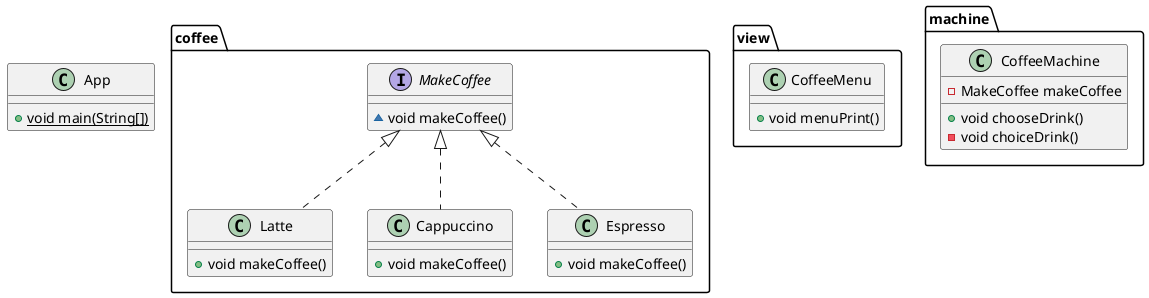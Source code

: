 @startuml
class coffee.Latte {
+ void makeCoffee()
}

class coffee.Cappuccino {
+ void makeCoffee()
}

class view.CoffeeMenu {
+ void menuPrint()
}

class coffee.Espresso {
+ void makeCoffee()
}

interface coffee.MakeCoffee {
~ void makeCoffee()
}

class App {
+ {static} void main(String[])
}

class machine.CoffeeMachine {
- MakeCoffee makeCoffee
+ void chooseDrink()
- void choiceDrink()
}




coffee.MakeCoffee <|.. coffee.Latte
coffee.MakeCoffee <|.. coffee.Cappuccino
coffee.MakeCoffee <|.. coffee.Espresso
@enduml
